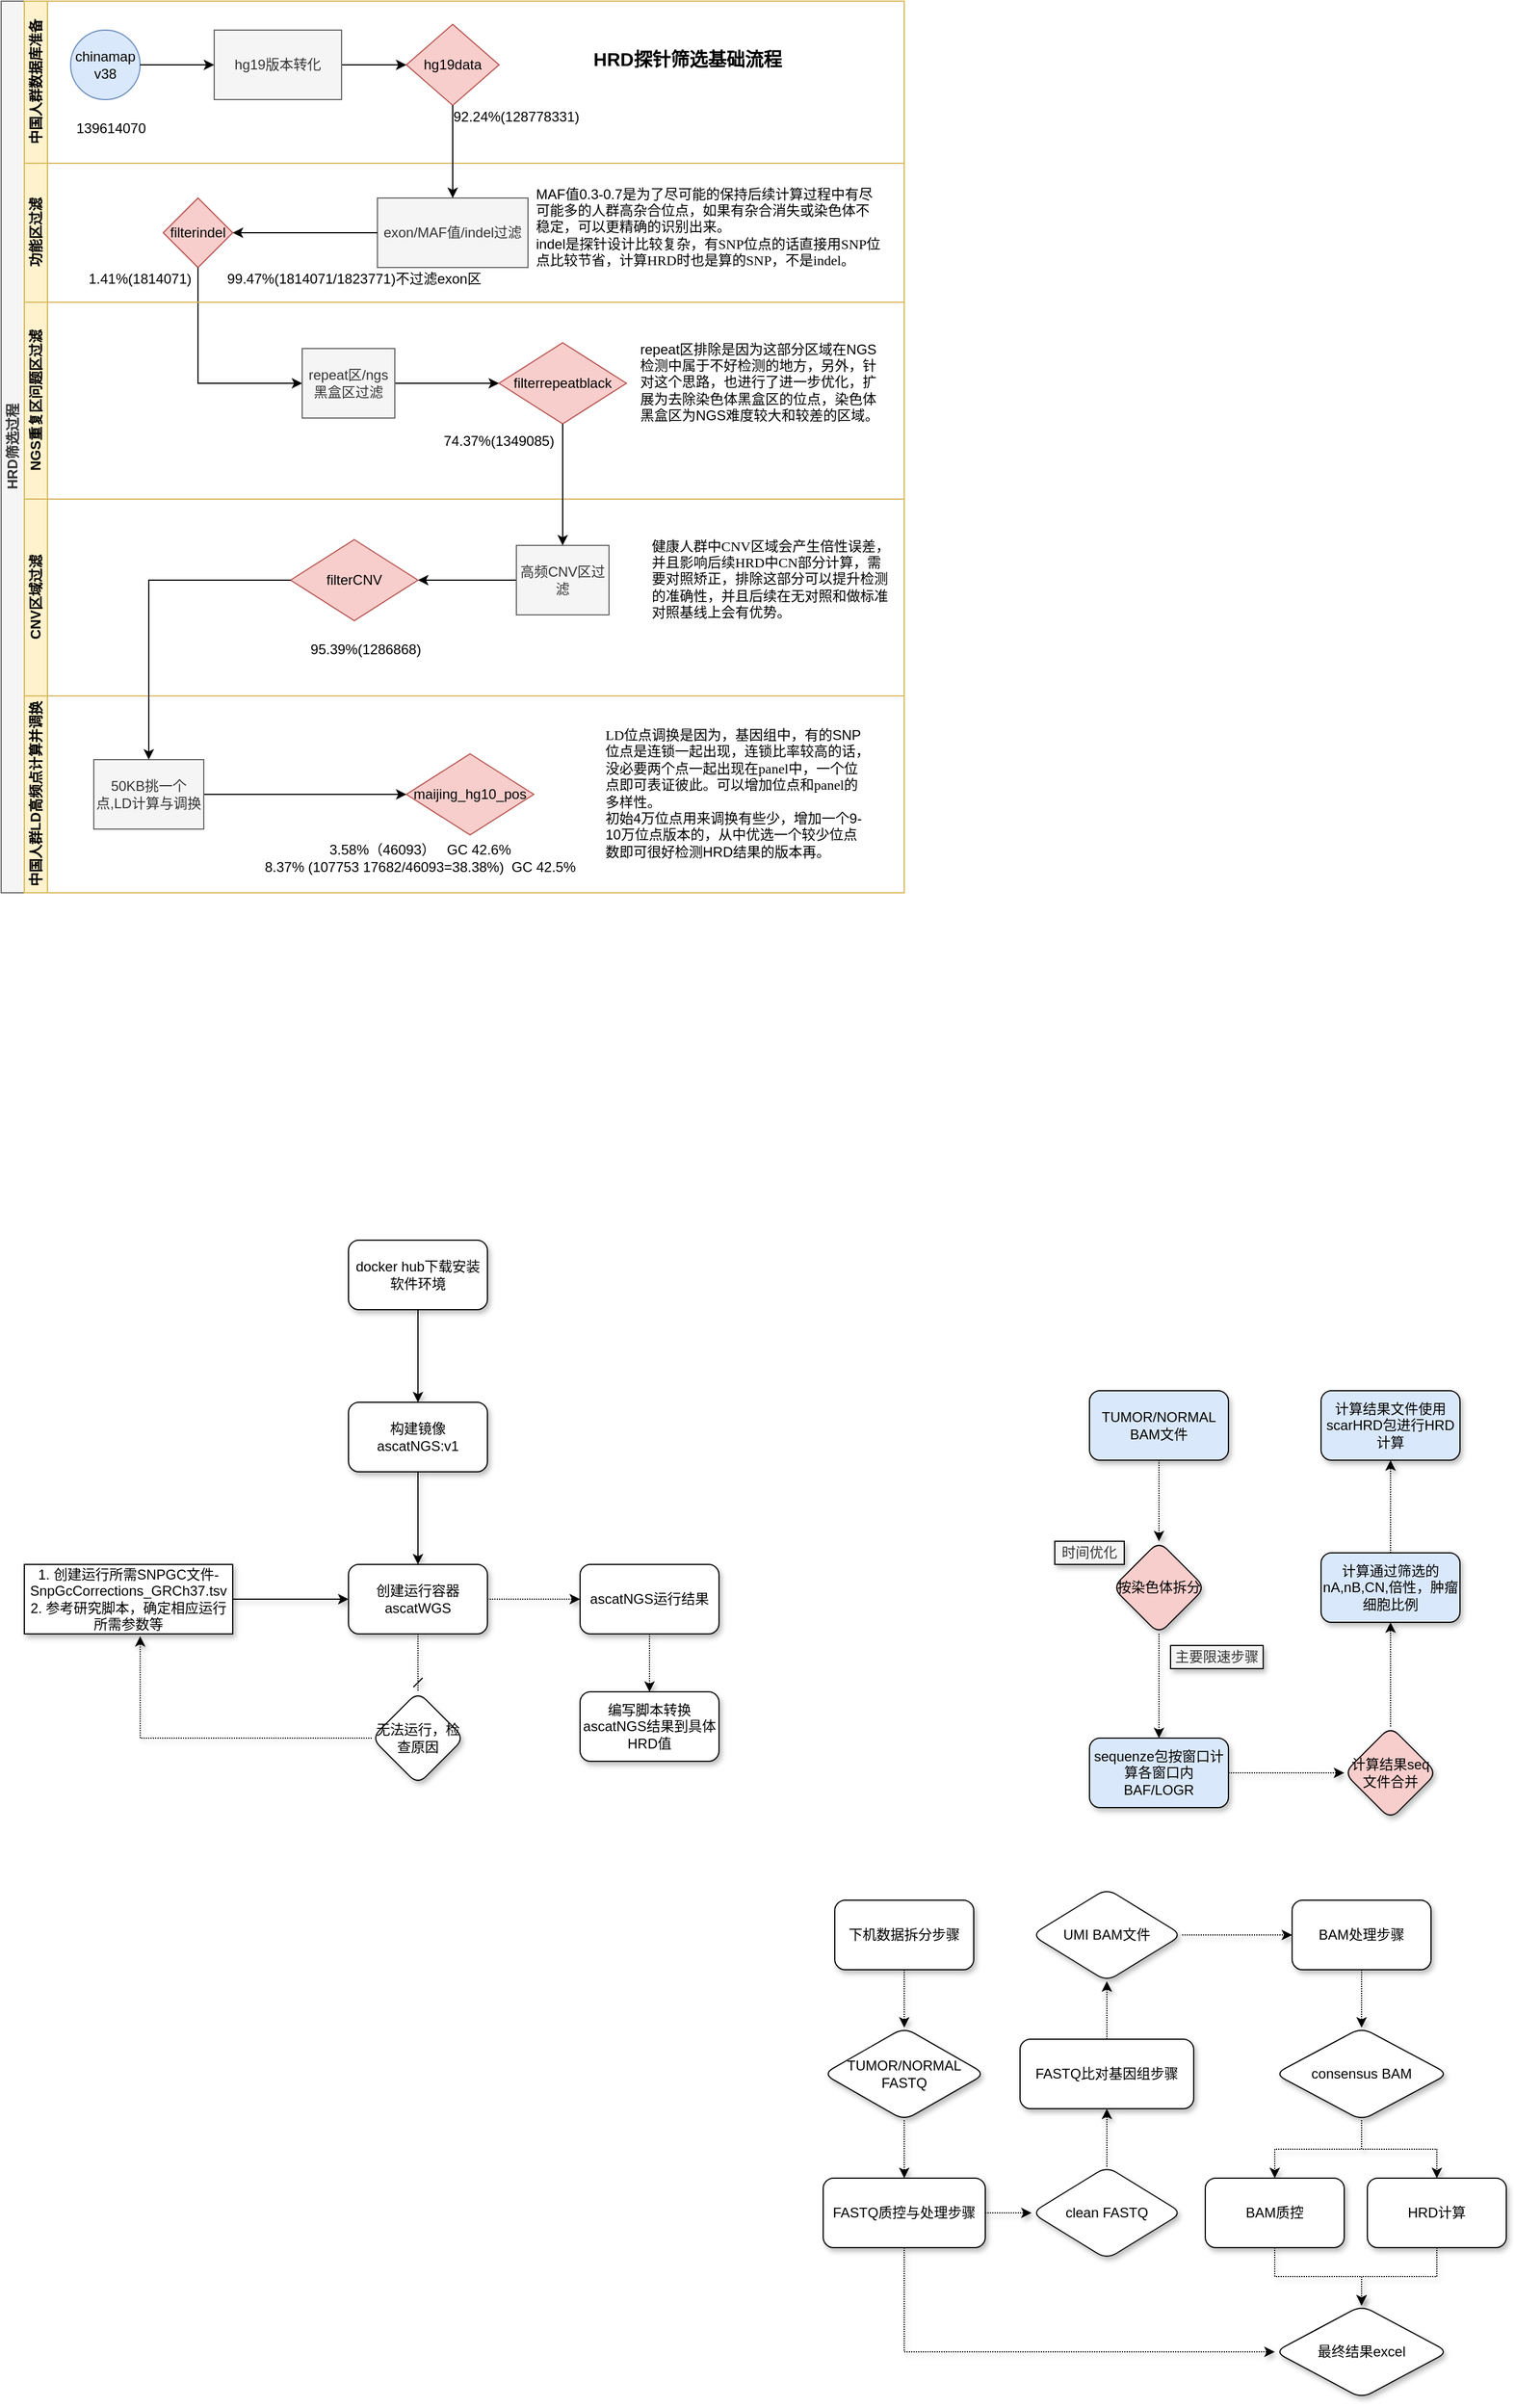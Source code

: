 <mxfile version="14.9.2" type="github">
  <diagram id="prtHgNgQTEPvFCAcTncT" name="Page-1">
    <mxGraphModel dx="942" dy="526" grid="1" gridSize="10" guides="1" tooltips="1" connect="1" arrows="1" fold="1" page="1" pageScale="1" pageWidth="1600" pageHeight="900" math="0" shadow="0">
      <root>
        <mxCell id="0" />
        <mxCell id="1" parent="0" />
        <mxCell id="dNxyNK7c78bLwvsdeMH5-19" value="HRD筛选过程" style="swimlane;html=1;childLayout=stackLayout;resizeParent=1;resizeParentMax=0;horizontal=0;startSize=20;horizontalStack=0;fillColor=#f5f5f5;strokeColor=#666666;fontColor=#333333;" parent="1" vertex="1">
          <mxGeometry x="120" y="120" width="780" height="770" as="geometry">
            <mxRectangle x="120" y="120" width="50" height="40" as="alternateBounds" />
          </mxGeometry>
        </mxCell>
        <mxCell id="dNxyNK7c78bLwvsdeMH5-20" value="中国人群数据库准备" style="swimlane;html=1;startSize=20;horizontal=0;fillColor=#fff2cc;strokeColor=#d6b656;" parent="dNxyNK7c78bLwvsdeMH5-19" vertex="1">
          <mxGeometry x="20" width="760" height="140" as="geometry" />
        </mxCell>
        <mxCell id="dNxyNK7c78bLwvsdeMH5-23" value="chinamap&lt;br&gt;v38" style="ellipse;whiteSpace=wrap;html=1;fillColor=#dae8fc;strokeColor=#6c8ebf;" parent="dNxyNK7c78bLwvsdeMH5-20" vertex="1">
          <mxGeometry x="40" y="25" width="60" height="60" as="geometry" />
        </mxCell>
        <mxCell id="oZ7MGca2h98DrxrfC1Vk-4" value="139614070" style="text;html=1;strokeColor=none;fillColor=none;align=center;verticalAlign=middle;whiteSpace=wrap;rounded=0;" parent="dNxyNK7c78bLwvsdeMH5-20" vertex="1">
          <mxGeometry x="50" y="100" width="50" height="20" as="geometry" />
        </mxCell>
        <mxCell id="oZ7MGca2h98DrxrfC1Vk-3" value="92.24%(128778331)" style="text;html=1;strokeColor=none;fillColor=none;align=center;verticalAlign=middle;whiteSpace=wrap;rounded=0;" parent="dNxyNK7c78bLwvsdeMH5-20" vertex="1">
          <mxGeometry x="360" y="90" width="130" height="20" as="geometry" />
        </mxCell>
        <mxCell id="EEybTYk9H9bPagcmRRxZ-14" value="hg19data" style="rhombus;whiteSpace=wrap;html=1;fontFamily=Helvetica;fontSize=12;align=center;fillColor=#f8cecc;strokeColor=#b85450;" parent="dNxyNK7c78bLwvsdeMH5-20" vertex="1">
          <mxGeometry x="330" y="20" width="80" height="70" as="geometry" />
        </mxCell>
        <mxCell id="EEybTYk9H9bPagcmRRxZ-17" style="edgeStyle=orthogonalEdgeStyle;rounded=0;orthogonalLoop=1;jettySize=auto;html=1;entryX=0;entryY=0.5;entryDx=0;entryDy=0;fontSize=16;" parent="dNxyNK7c78bLwvsdeMH5-20" source="dNxyNK7c78bLwvsdeMH5-24" target="EEybTYk9H9bPagcmRRxZ-14" edge="1">
          <mxGeometry relative="1" as="geometry" />
        </mxCell>
        <mxCell id="dNxyNK7c78bLwvsdeMH5-24" value="hg19版本转化" style="rounded=0;whiteSpace=wrap;html=1;fontFamily=Helvetica;fontSize=12;fontColor=#333333;align=center;fillColor=#f5f5f5;strokeColor=#666666;" parent="dNxyNK7c78bLwvsdeMH5-20" vertex="1">
          <mxGeometry x="164" y="25" width="110" height="60" as="geometry" />
        </mxCell>
        <mxCell id="dNxyNK7c78bLwvsdeMH5-25" value="" style="edgeStyle=orthogonalEdgeStyle;rounded=0;orthogonalLoop=1;jettySize=auto;html=1;" parent="dNxyNK7c78bLwvsdeMH5-20" source="dNxyNK7c78bLwvsdeMH5-23" target="dNxyNK7c78bLwvsdeMH5-24" edge="1">
          <mxGeometry relative="1" as="geometry" />
        </mxCell>
        <mxCell id="dNxyNK7c78bLwvsdeMH5-21" value="功能区过滤" style="swimlane;html=1;startSize=20;horizontal=0;fillColor=#fff2cc;strokeColor=#d6b656;" parent="dNxyNK7c78bLwvsdeMH5-19" vertex="1">
          <mxGeometry x="20" y="140" width="760" height="120" as="geometry" />
        </mxCell>
        <mxCell id="dNxyNK7c78bLwvsdeMH5-26" value="exon/MAF值/indel过滤" style="rounded=0;whiteSpace=wrap;html=1;fontFamily=Helvetica;fontSize=12;fontColor=#333333;align=center;fillColor=#f5f5f5;strokeColor=#666666;" parent="dNxyNK7c78bLwvsdeMH5-21" vertex="1">
          <mxGeometry x="305" y="30" width="130" height="60" as="geometry" />
        </mxCell>
        <mxCell id="oZ7MGca2h98DrxrfC1Vk-5" value="filterindel" style="rhombus;whiteSpace=wrap;html=1;fontFamily=Helvetica;fontSize=12;align=center;fillColor=#f8cecc;strokeColor=#b85450;" parent="dNxyNK7c78bLwvsdeMH5-21" vertex="1">
          <mxGeometry x="120" y="30" width="60" height="60" as="geometry" />
        </mxCell>
        <mxCell id="oZ7MGca2h98DrxrfC1Vk-6" style="edgeStyle=orthogonalEdgeStyle;rounded=0;orthogonalLoop=1;jettySize=auto;html=1;" parent="dNxyNK7c78bLwvsdeMH5-21" source="dNxyNK7c78bLwvsdeMH5-26" target="oZ7MGca2h98DrxrfC1Vk-5" edge="1">
          <mxGeometry relative="1" as="geometry">
            <mxPoint x="210" y="60" as="targetPoint" />
          </mxGeometry>
        </mxCell>
        <mxCell id="oZ7MGca2h98DrxrfC1Vk-9" value="1.41%(1814071)" style="text;html=1;strokeColor=none;fillColor=none;align=center;verticalAlign=middle;whiteSpace=wrap;rounded=0;" parent="dNxyNK7c78bLwvsdeMH5-21" vertex="1">
          <mxGeometry x="50" y="90" width="100" height="20" as="geometry" />
        </mxCell>
        <mxCell id="EEybTYk9H9bPagcmRRxZ-7" value="&lt;font style=&quot;font-size: 12px&quot;&gt;&lt;font style=&quot;font-size: 12px&quot;&gt;MAF值0.3-0.7是为了尽可能的保持后续计算过程中有尽可能多的人群高杂合位点，如果有杂合消失或染色体不稳定，可以更精确的识别出来。&lt;br&gt;&lt;/font&gt;&lt;span&gt;indel是探针设计比较复杂，有&lt;/span&gt;&lt;span lang=&quot;EN-US&quot; style=&quot;font-family: &amp;#34;times new roman&amp;#34; , serif&quot;&gt;SNP&lt;/span&gt;&lt;span&gt;位点的话直接用&lt;/span&gt;&lt;span lang=&quot;EN-US&quot; style=&quot;font-family: &amp;#34;times new roman&amp;#34; , serif&quot;&gt;SNP&lt;/span&gt;&lt;span&gt;位点比较节省，计算&lt;/span&gt;&lt;span lang=&quot;EN-US&quot; style=&quot;font-family: &amp;#34;times new roman&amp;#34; , serif&quot;&gt;HRD&lt;/span&gt;&lt;span&gt;时也是算的&lt;/span&gt;&lt;span lang=&quot;EN-US&quot; style=&quot;font-family: &amp;#34;times new roman&amp;#34; , serif&quot;&gt;SNP&lt;/span&gt;&lt;span&gt;，不是&lt;/span&gt;&lt;span lang=&quot;EN-US&quot; style=&quot;font-family: &amp;#34;times new roman&amp;#34; , serif&quot;&gt;indel&lt;/span&gt;&lt;span&gt;。&lt;/span&gt;&lt;/font&gt;" style="text;html=1;strokeColor=none;fillColor=none;align=left;verticalAlign=middle;whiteSpace=wrap;rounded=0;" parent="dNxyNK7c78bLwvsdeMH5-21" vertex="1">
          <mxGeometry x="440" y="20" width="300" height="70" as="geometry" />
        </mxCell>
        <mxCell id="EEybTYk9H9bPagcmRRxZ-22" value="99.47%(1814071/1823771)不过滤exon区" style="text;html=1;strokeColor=none;fillColor=none;align=center;verticalAlign=middle;whiteSpace=wrap;rounded=0;" parent="dNxyNK7c78bLwvsdeMH5-21" vertex="1">
          <mxGeometry x="160" y="90" width="250" height="20" as="geometry" />
        </mxCell>
        <mxCell id="oZ7MGca2h98DrxrfC1Vk-10" style="edgeStyle=orthogonalEdgeStyle;rounded=0;orthogonalLoop=1;jettySize=auto;html=1;entryX=0;entryY=0.5;entryDx=0;entryDy=0;exitX=0.5;exitY=1;exitDx=0;exitDy=0;" parent="dNxyNK7c78bLwvsdeMH5-19" source="oZ7MGca2h98DrxrfC1Vk-5" target="dNxyNK7c78bLwvsdeMH5-34" edge="1">
          <mxGeometry relative="1" as="geometry" />
        </mxCell>
        <mxCell id="dNxyNK7c78bLwvsdeMH5-22" value="NGS重复区问题区过滤" style="swimlane;html=1;startSize=20;horizontal=0;fillColor=#fff2cc;strokeColor=#d6b656;" parent="dNxyNK7c78bLwvsdeMH5-19" vertex="1">
          <mxGeometry x="20" y="260" width="760" height="170" as="geometry" />
        </mxCell>
        <mxCell id="dNxyNK7c78bLwvsdeMH5-37" value="" style="edgeStyle=orthogonalEdgeStyle;rounded=0;orthogonalLoop=1;jettySize=auto;html=1;endArrow=classic;endFill=1;" parent="dNxyNK7c78bLwvsdeMH5-22" source="dNxyNK7c78bLwvsdeMH5-34" target="dNxyNK7c78bLwvsdeMH5-36" edge="1">
          <mxGeometry relative="1" as="geometry" />
        </mxCell>
        <mxCell id="dNxyNK7c78bLwvsdeMH5-34" value="repeat区/ngs黑盒区过滤" style="rounded=0;whiteSpace=wrap;html=1;fontFamily=Helvetica;fontSize=12;fontColor=#333333;align=center;fillColor=#f5f5f5;strokeColor=#666666;" parent="dNxyNK7c78bLwvsdeMH5-22" vertex="1">
          <mxGeometry x="240" y="40" width="80" height="60" as="geometry" />
        </mxCell>
        <mxCell id="dNxyNK7c78bLwvsdeMH5-36" value="filterrepeatblack" style="rhombus;whiteSpace=wrap;html=1;fontFamily=Helvetica;fontSize=12;align=center;fillColor=#f8cecc;strokeColor=#b85450;" parent="dNxyNK7c78bLwvsdeMH5-22" vertex="1">
          <mxGeometry x="410" y="35" width="110" height="70" as="geometry" />
        </mxCell>
        <mxCell id="oZ7MGca2h98DrxrfC1Vk-8" value="74.37%(1349085)" style="text;html=1;strokeColor=none;fillColor=none;align=center;verticalAlign=middle;whiteSpace=wrap;rounded=0;" parent="dNxyNK7c78bLwvsdeMH5-22" vertex="1">
          <mxGeometry x="340" y="110" width="140" height="20" as="geometry" />
        </mxCell>
        <mxCell id="oZ7MGca2h98DrxrfC1Vk-11" value="CNV区域过滤" style="swimlane;html=1;startSize=20;horizontal=0;fillColor=#fff2cc;strokeColor=#d6b656;" parent="dNxyNK7c78bLwvsdeMH5-19" vertex="1">
          <mxGeometry x="20" y="430" width="760" height="170" as="geometry" />
        </mxCell>
        <mxCell id="oZ7MGca2h98DrxrfC1Vk-19" style="edgeStyle=orthogonalEdgeStyle;rounded=0;orthogonalLoop=1;jettySize=auto;html=1;entryX=1;entryY=0.5;entryDx=0;entryDy=0;" parent="oZ7MGca2h98DrxrfC1Vk-11" source="oZ7MGca2h98DrxrfC1Vk-13" target="oZ7MGca2h98DrxrfC1Vk-14" edge="1">
          <mxGeometry relative="1" as="geometry" />
        </mxCell>
        <mxCell id="oZ7MGca2h98DrxrfC1Vk-13" value="高频CNV区过滤" style="rounded=0;whiteSpace=wrap;html=1;fontFamily=Helvetica;fontSize=12;fontColor=#333333;align=center;fillColor=#f5f5f5;strokeColor=#666666;" parent="oZ7MGca2h98DrxrfC1Vk-11" vertex="1">
          <mxGeometry x="425" y="40" width="80" height="60" as="geometry" />
        </mxCell>
        <mxCell id="oZ7MGca2h98DrxrfC1Vk-14" value="filterCNV" style="rhombus;whiteSpace=wrap;html=1;fontFamily=Helvetica;fontSize=12;align=center;fillColor=#f8cecc;strokeColor=#b85450;" parent="oZ7MGca2h98DrxrfC1Vk-11" vertex="1">
          <mxGeometry x="230" y="35" width="110" height="70" as="geometry" />
        </mxCell>
        <mxCell id="oZ7MGca2h98DrxrfC1Vk-15" value="95.39%(1286868)" style="text;html=1;strokeColor=none;fillColor=none;align=center;verticalAlign=middle;whiteSpace=wrap;rounded=0;" parent="oZ7MGca2h98DrxrfC1Vk-11" vertex="1">
          <mxGeometry x="230" y="120" width="130" height="20" as="geometry" />
        </mxCell>
        <mxCell id="EEybTYk9H9bPagcmRRxZ-12" value="&lt;font style=&quot;font-size: 12px&quot;&gt;&lt;span&gt;健康人群中&lt;/span&gt;&lt;span lang=&quot;EN-US&quot; style=&quot;font-family: &amp;#34;times new roman&amp;#34; , serif&quot;&gt;CNV&lt;/span&gt;&lt;span&gt;区域会产生倍性误差，并且影响后续&lt;/span&gt;&lt;span lang=&quot;EN-US&quot; style=&quot;font-family: &amp;#34;times new roman&amp;#34; , serif&quot;&gt;HRD中CN部分&lt;/span&gt;&lt;span&gt;计算，需要对照矫正，排除这部分可以提升检测的准确性，并且后续在无对照和做标准对照基线上会有优势。&lt;/span&gt;&lt;/font&gt;&lt;br&gt;&lt;p class=&quot;MsoListParagraph&quot; style=&quot;margin-left: 21.0pt ; text-indent: 0cm ; line-height: 150%&quot;&gt;&lt;span lang=&quot;EN-US&quot;&gt;&lt;/span&gt;&lt;/p&gt;" style="text;html=1;strokeColor=none;fillColor=none;align=left;verticalAlign=middle;whiteSpace=wrap;rounded=0;" parent="oZ7MGca2h98DrxrfC1Vk-11" vertex="1">
          <mxGeometry x="540" y="40" width="210" height="70" as="geometry" />
        </mxCell>
        <mxCell id="oZ7MGca2h98DrxrfC1Vk-24" value="中国人群LD高频点计算并调换" style="swimlane;html=1;startSize=20;horizontal=0;fillColor=#fff2cc;strokeColor=#d6b656;" parent="dNxyNK7c78bLwvsdeMH5-19" vertex="1">
          <mxGeometry x="20" y="600" width="760" height="170" as="geometry" />
        </mxCell>
        <mxCell id="oZ7MGca2h98DrxrfC1Vk-27" value="maijing_hg10_pos" style="rhombus;whiteSpace=wrap;html=1;fontFamily=Helvetica;fontSize=12;align=center;fillColor=#f8cecc;strokeColor=#b85450;" parent="oZ7MGca2h98DrxrfC1Vk-24" vertex="1">
          <mxGeometry x="330" y="50" width="110" height="70" as="geometry" />
        </mxCell>
        <mxCell id="EEybTYk9H9bPagcmRRxZ-13" style="edgeStyle=orthogonalEdgeStyle;rounded=0;orthogonalLoop=1;jettySize=auto;html=1;entryX=0;entryY=0.5;entryDx=0;entryDy=0;fontSize=16;" parent="oZ7MGca2h98DrxrfC1Vk-24" source="oZ7MGca2h98DrxrfC1Vk-20" target="oZ7MGca2h98DrxrfC1Vk-27" edge="1">
          <mxGeometry relative="1" as="geometry" />
        </mxCell>
        <mxCell id="oZ7MGca2h98DrxrfC1Vk-20" value="50KB挑一个点,LD计算与调换" style="whiteSpace=wrap;html=1;fillColor=#f5f5f5;strokeColor=#666666;fontColor=#333333;" parent="oZ7MGca2h98DrxrfC1Vk-24" vertex="1">
          <mxGeometry x="60" y="55" width="95" height="60" as="geometry" />
        </mxCell>
        <mxCell id="oZ7MGca2h98DrxrfC1Vk-28" value="3.58%（46093）&amp;nbsp; &amp;nbsp;GC 42.6%&lt;br&gt;8.37% (107753 17682/46093=38.38%)&amp;nbsp; GC 42.5%" style="text;html=1;strokeColor=none;fillColor=none;align=center;verticalAlign=middle;whiteSpace=wrap;rounded=0;" parent="oZ7MGca2h98DrxrfC1Vk-24" vertex="1">
          <mxGeometry x="200" y="130" width="284" height="20" as="geometry" />
        </mxCell>
        <mxCell id="EEybTYk9H9bPagcmRRxZ-21" value="&lt;font style=&quot;font-size: 12px&quot;&gt;&lt;span lang=&quot;EN-US&quot; style=&quot;font-family: &amp;#34;times new roman&amp;#34; , serif&quot;&gt;LD&lt;/span&gt;&lt;span&gt;位点调换是因为，基因组中，有的SNP位点是连锁一起出现，连锁比率较高的话，没必要两个点一起出现在&lt;/span&gt;&lt;span lang=&quot;EN-US&quot; style=&quot;font-family: &amp;#34;times new roman&amp;#34; , serif&quot;&gt;panel&lt;/span&gt;&lt;span&gt;中，一个位点即可表证彼此。可以增加位点和&lt;/span&gt;&lt;span lang=&quot;EN-US&quot; style=&quot;font-family: &amp;#34;times new roman&amp;#34; , serif&quot;&gt;panel&lt;/span&gt;&lt;span&gt;的多样性。&lt;br&gt;&lt;/span&gt;&lt;/font&gt;初始4万位点用来调换有些少，增加一个9-10万位点版本的，从中优选一个较少位点数即可很好检测HRD结果的版本再。&lt;br&gt;&lt;p class=&quot;MsoListParagraph&quot; style=&quot;margin-left: 21.0pt ; text-indent: 0cm ; line-height: 150%&quot;&gt;&lt;span lang=&quot;EN-US&quot;&gt;&lt;/span&gt;&lt;/p&gt;" style="text;html=1;strokeColor=none;fillColor=none;align=left;verticalAlign=middle;whiteSpace=wrap;rounded=0;" parent="oZ7MGca2h98DrxrfC1Vk-24" vertex="1">
          <mxGeometry x="500" y="55" width="230" height="70" as="geometry" />
        </mxCell>
        <mxCell id="oZ7MGca2h98DrxrfC1Vk-18" style="edgeStyle=orthogonalEdgeStyle;rounded=0;orthogonalLoop=1;jettySize=auto;html=1;entryX=0.5;entryY=0;entryDx=0;entryDy=0;" parent="dNxyNK7c78bLwvsdeMH5-19" source="dNxyNK7c78bLwvsdeMH5-36" target="oZ7MGca2h98DrxrfC1Vk-13" edge="1">
          <mxGeometry relative="1" as="geometry" />
        </mxCell>
        <mxCell id="oZ7MGca2h98DrxrfC1Vk-21" value="" style="edgeStyle=orthogonalEdgeStyle;rounded=0;orthogonalLoop=1;jettySize=auto;html=1;" parent="dNxyNK7c78bLwvsdeMH5-19" source="oZ7MGca2h98DrxrfC1Vk-14" target="oZ7MGca2h98DrxrfC1Vk-20" edge="1">
          <mxGeometry relative="1" as="geometry" />
        </mxCell>
        <mxCell id="EEybTYk9H9bPagcmRRxZ-18" style="edgeStyle=orthogonalEdgeStyle;rounded=0;orthogonalLoop=1;jettySize=auto;html=1;exitX=0.5;exitY=1;exitDx=0;exitDy=0;entryX=0.5;entryY=0;entryDx=0;entryDy=0;fontSize=16;" parent="dNxyNK7c78bLwvsdeMH5-19" source="EEybTYk9H9bPagcmRRxZ-14" target="dNxyNK7c78bLwvsdeMH5-26" edge="1">
          <mxGeometry relative="1" as="geometry" />
        </mxCell>
        <mxCell id="EEybTYk9H9bPagcmRRxZ-9" value="HRD探针筛选基础流程" style="text;html=1;strokeColor=none;fillColor=none;align=center;verticalAlign=middle;whiteSpace=wrap;rounded=0;fontSize=16;fontStyle=1" parent="1" vertex="1">
          <mxGeometry x="610" y="160" width="206" height="20" as="geometry" />
        </mxCell>
        <mxCell id="EEybTYk9H9bPagcmRRxZ-11" value="&lt;font style=&quot;font-size: 12px&quot;&gt;repeat区&lt;span style=&quot;text-indent: 0cm&quot;&gt;排除是因为这部分区域在&lt;/span&gt;&lt;span lang=&quot;EN-US&quot; style=&quot;text-indent: 0cm&quot;&gt;NGS&lt;/span&gt;&lt;span style=&quot;text-indent: 0cm&quot;&gt;检测中属于不好检测的地方，另外，针对这个思路，也进行了进一步优化，扩展为去除染色体黑盒区的位点，染色体黑盒区为&lt;/span&gt;&lt;span lang=&quot;EN-US&quot; style=&quot;text-indent: 0cm&quot;&gt;NGS&lt;/span&gt;&lt;span style=&quot;text-indent: 0cm&quot;&gt;难度较大和较差的区域。&lt;/span&gt;&lt;/font&gt;&lt;p class=&quot;MsoListParagraph&quot; style=&quot;margin-left: 21.0pt ; text-indent: 0cm ; line-height: 150%&quot;&gt;&lt;span lang=&quot;EN-US&quot;&gt;&lt;/span&gt;&lt;/p&gt;" style="text;html=1;strokeColor=none;fillColor=none;align=left;verticalAlign=middle;whiteSpace=wrap;rounded=0;" parent="1" vertex="1">
          <mxGeometry x="670" y="420" width="210" height="70" as="geometry" />
        </mxCell>
        <mxCell id="kbRfKmwg6n5tPR5WaEZ9-3" value="" style="edgeStyle=orthogonalEdgeStyle;rounded=0;orthogonalLoop=1;jettySize=auto;html=1;shadow=1;" edge="1" parent="1" source="kbRfKmwg6n5tPR5WaEZ9-1" target="kbRfKmwg6n5tPR5WaEZ9-2">
          <mxGeometry relative="1" as="geometry" />
        </mxCell>
        <mxCell id="kbRfKmwg6n5tPR5WaEZ9-1" value="docker hub下载安装软件环境" style="rounded=1;whiteSpace=wrap;html=1;shadow=1;" vertex="1" parent="1">
          <mxGeometry x="420" y="1190" width="120" height="60" as="geometry" />
        </mxCell>
        <mxCell id="kbRfKmwg6n5tPR5WaEZ9-5" value="" style="edgeStyle=orthogonalEdgeStyle;rounded=0;orthogonalLoop=1;jettySize=auto;html=1;shadow=1;" edge="1" parent="1" source="kbRfKmwg6n5tPR5WaEZ9-2" target="kbRfKmwg6n5tPR5WaEZ9-4">
          <mxGeometry relative="1" as="geometry" />
        </mxCell>
        <mxCell id="kbRfKmwg6n5tPR5WaEZ9-2" value="构建镜像ascatNGS:v1" style="whiteSpace=wrap;html=1;rounded=1;shadow=1;" vertex="1" parent="1">
          <mxGeometry x="420" y="1330" width="120" height="60" as="geometry" />
        </mxCell>
        <mxCell id="kbRfKmwg6n5tPR5WaEZ9-9" value="" style="edgeStyle=orthogonalEdgeStyle;rounded=0;orthogonalLoop=1;jettySize=auto;html=1;dashed=1;dashPattern=1 1;endArrow=dash;endFill=0;shadow=1;" edge="1" parent="1" source="kbRfKmwg6n5tPR5WaEZ9-4" target="kbRfKmwg6n5tPR5WaEZ9-8">
          <mxGeometry relative="1" as="geometry" />
        </mxCell>
        <mxCell id="kbRfKmwg6n5tPR5WaEZ9-13" value="" style="edgeStyle=orthogonalEdgeStyle;rounded=0;orthogonalLoop=1;jettySize=auto;html=1;dashed=1;dashPattern=1 1;endArrow=classic;endFill=1;shadow=1;" edge="1" parent="1" source="kbRfKmwg6n5tPR5WaEZ9-4" target="kbRfKmwg6n5tPR5WaEZ9-12">
          <mxGeometry relative="1" as="geometry" />
        </mxCell>
        <mxCell id="kbRfKmwg6n5tPR5WaEZ9-4" value="创建运行容器&lt;br&gt;ascatWGS" style="whiteSpace=wrap;html=1;rounded=1;shadow=1;" vertex="1" parent="1">
          <mxGeometry x="420" y="1470" width="120" height="60" as="geometry" />
        </mxCell>
        <mxCell id="kbRfKmwg6n5tPR5WaEZ9-7" style="edgeStyle=orthogonalEdgeStyle;rounded=0;orthogonalLoop=1;jettySize=auto;html=1;entryX=0;entryY=0.5;entryDx=0;entryDy=0;shadow=1;" edge="1" parent="1" source="kbRfKmwg6n5tPR5WaEZ9-6" target="kbRfKmwg6n5tPR5WaEZ9-4">
          <mxGeometry relative="1" as="geometry" />
        </mxCell>
        <mxCell id="kbRfKmwg6n5tPR5WaEZ9-6" value="1. 创建运行所需SNPGC文件-SnpGcCorrections_GRCh37.tsv&lt;br&gt;2. 参考研究脚本，确定相应运行所需参数等" style="rounded=0;whiteSpace=wrap;html=1;shadow=1;" vertex="1" parent="1">
          <mxGeometry x="140" y="1470" width="180" height="60" as="geometry" />
        </mxCell>
        <mxCell id="kbRfKmwg6n5tPR5WaEZ9-10" style="edgeStyle=orthogonalEdgeStyle;rounded=0;orthogonalLoop=1;jettySize=auto;html=1;entryX=0.556;entryY=1.033;entryDx=0;entryDy=0;entryPerimeter=0;dashed=1;dashPattern=1 1;endArrow=classic;endFill=1;shadow=1;" edge="1" parent="1" source="kbRfKmwg6n5tPR5WaEZ9-8" target="kbRfKmwg6n5tPR5WaEZ9-6">
          <mxGeometry relative="1" as="geometry" />
        </mxCell>
        <mxCell id="kbRfKmwg6n5tPR5WaEZ9-8" value="无法运行，检查原因" style="rhombus;whiteSpace=wrap;html=1;rounded=1;shadow=1;" vertex="1" parent="1">
          <mxGeometry x="440" y="1580" width="80" height="80" as="geometry" />
        </mxCell>
        <mxCell id="kbRfKmwg6n5tPR5WaEZ9-15" value="" style="edgeStyle=orthogonalEdgeStyle;rounded=0;orthogonalLoop=1;jettySize=auto;html=1;dashed=1;dashPattern=1 1;endArrow=classic;endFill=1;shadow=1;" edge="1" parent="1" source="kbRfKmwg6n5tPR5WaEZ9-12" target="kbRfKmwg6n5tPR5WaEZ9-14">
          <mxGeometry relative="1" as="geometry" />
        </mxCell>
        <mxCell id="kbRfKmwg6n5tPR5WaEZ9-12" value="ascatNGS运行结果" style="whiteSpace=wrap;html=1;rounded=1;shadow=1;" vertex="1" parent="1">
          <mxGeometry x="620" y="1470" width="120" height="60" as="geometry" />
        </mxCell>
        <mxCell id="kbRfKmwg6n5tPR5WaEZ9-14" value="编写脚本转换ascatNGS结果到具体HRD值" style="whiteSpace=wrap;html=1;rounded=1;shadow=1;" vertex="1" parent="1">
          <mxGeometry x="620" y="1580" width="120" height="60" as="geometry" />
        </mxCell>
        <mxCell id="kbRfKmwg6n5tPR5WaEZ9-18" value="" style="edgeStyle=orthogonalEdgeStyle;rounded=0;orthogonalLoop=1;jettySize=auto;html=1;dashed=1;dashPattern=1 1;endArrow=classic;endFill=1;shadow=1;" edge="1" parent="1" source="kbRfKmwg6n5tPR5WaEZ9-16" target="kbRfKmwg6n5tPR5WaEZ9-17">
          <mxGeometry relative="1" as="geometry" />
        </mxCell>
        <mxCell id="kbRfKmwg6n5tPR5WaEZ9-16" value="TUMOR/NORMAL BAM文件" style="rounded=1;whiteSpace=wrap;html=1;fillColor=#dae8fc;shadow=1;" vertex="1" parent="1">
          <mxGeometry x="1060" y="1320" width="120" height="60" as="geometry" />
        </mxCell>
        <mxCell id="kbRfKmwg6n5tPR5WaEZ9-20" value="" style="edgeStyle=orthogonalEdgeStyle;rounded=0;orthogonalLoop=1;jettySize=auto;html=1;dashed=1;dashPattern=1 1;endArrow=classic;endFill=1;shadow=1;" edge="1" parent="1" source="kbRfKmwg6n5tPR5WaEZ9-17" target="kbRfKmwg6n5tPR5WaEZ9-19">
          <mxGeometry relative="1" as="geometry" />
        </mxCell>
        <mxCell id="kbRfKmwg6n5tPR5WaEZ9-17" value="按染色体拆分" style="rhombus;whiteSpace=wrap;html=1;rounded=1;fillColor=#f8cecc;shadow=1;" vertex="1" parent="1">
          <mxGeometry x="1080" y="1450" width="80" height="80" as="geometry" />
        </mxCell>
        <mxCell id="kbRfKmwg6n5tPR5WaEZ9-22" value="" style="edgeStyle=orthogonalEdgeStyle;rounded=0;orthogonalLoop=1;jettySize=auto;html=1;dashed=1;dashPattern=1 1;endArrow=classic;endFill=1;shadow=1;" edge="1" parent="1" source="kbRfKmwg6n5tPR5WaEZ9-19" target="kbRfKmwg6n5tPR5WaEZ9-21">
          <mxGeometry relative="1" as="geometry" />
        </mxCell>
        <mxCell id="kbRfKmwg6n5tPR5WaEZ9-19" value="sequenze包按窗口计算各窗口内BAF/LOGR" style="whiteSpace=wrap;html=1;rounded=1;fillColor=#dae8fc;shadow=1;" vertex="1" parent="1">
          <mxGeometry x="1060" y="1620" width="120" height="60" as="geometry" />
        </mxCell>
        <mxCell id="kbRfKmwg6n5tPR5WaEZ9-24" value="" style="edgeStyle=orthogonalEdgeStyle;rounded=0;orthogonalLoop=1;jettySize=auto;html=1;dashed=1;dashPattern=1 1;endArrow=classic;endFill=1;shadow=1;" edge="1" parent="1" source="kbRfKmwg6n5tPR5WaEZ9-21" target="kbRfKmwg6n5tPR5WaEZ9-23">
          <mxGeometry relative="1" as="geometry" />
        </mxCell>
        <mxCell id="kbRfKmwg6n5tPR5WaEZ9-21" value="计算结果seq文件合并" style="rhombus;whiteSpace=wrap;html=1;rounded=1;fillColor=#f8cecc;shadow=1;" vertex="1" parent="1">
          <mxGeometry x="1280" y="1610" width="80" height="80" as="geometry" />
        </mxCell>
        <mxCell id="kbRfKmwg6n5tPR5WaEZ9-26" value="" style="edgeStyle=orthogonalEdgeStyle;rounded=0;orthogonalLoop=1;jettySize=auto;html=1;dashed=1;dashPattern=1 1;endArrow=classic;endFill=1;shadow=1;" edge="1" parent="1" source="kbRfKmwg6n5tPR5WaEZ9-23" target="kbRfKmwg6n5tPR5WaEZ9-25">
          <mxGeometry relative="1" as="geometry" />
        </mxCell>
        <mxCell id="kbRfKmwg6n5tPR5WaEZ9-23" value="计算通过筛选的nA,nB,CN,倍性，肿瘤细胞比例" style="whiteSpace=wrap;html=1;rounded=1;fillColor=#dae8fc;shadow=1;" vertex="1" parent="1">
          <mxGeometry x="1260" y="1460" width="120" height="60" as="geometry" />
        </mxCell>
        <mxCell id="kbRfKmwg6n5tPR5WaEZ9-25" value="计算结果文件使用scarHRD包进行HRD计算" style="whiteSpace=wrap;html=1;rounded=1;fillColor=#dae8fc;shadow=1;" vertex="1" parent="1">
          <mxGeometry x="1260" y="1320" width="120" height="60" as="geometry" />
        </mxCell>
        <mxCell id="kbRfKmwg6n5tPR5WaEZ9-27" value="时间优化" style="text;html=1;fillColor=#f5f5f5;align=center;verticalAlign=middle;whiteSpace=wrap;rounded=0;fontColor=#333333;strokeColor=#000000;shadow=1;" vertex="1" parent="1">
          <mxGeometry x="1030" y="1450" width="60" height="20" as="geometry" />
        </mxCell>
        <mxCell id="kbRfKmwg6n5tPR5WaEZ9-28" value="主要限速步骤" style="text;html=1;fillColor=#f5f5f5;align=center;verticalAlign=middle;whiteSpace=wrap;rounded=0;fontColor=#333333;strokeColor=#000000;shadow=1;" vertex="1" parent="1">
          <mxGeometry x="1130" y="1540" width="80" height="20" as="geometry" />
        </mxCell>
        <mxCell id="kbRfKmwg6n5tPR5WaEZ9-31" value="" style="edgeStyle=orthogonalEdgeStyle;rounded=0;orthogonalLoop=1;jettySize=auto;html=1;dashed=1;dashPattern=1 1;endArrow=classic;endFill=1;shadow=1;sketch=0;" edge="1" parent="1" source="kbRfKmwg6n5tPR5WaEZ9-29" target="kbRfKmwg6n5tPR5WaEZ9-30">
          <mxGeometry relative="1" as="geometry" />
        </mxCell>
        <mxCell id="kbRfKmwg6n5tPR5WaEZ9-29" value="下机数据拆分步骤" style="rounded=1;whiteSpace=wrap;html=1;shadow=1;sketch=0;" vertex="1" parent="1">
          <mxGeometry x="840" y="1760" width="120" height="60" as="geometry" />
        </mxCell>
        <mxCell id="kbRfKmwg6n5tPR5WaEZ9-33" value="" style="edgeStyle=orthogonalEdgeStyle;rounded=0;orthogonalLoop=1;jettySize=auto;html=1;dashed=1;dashPattern=1 1;endArrow=classic;endFill=1;strokeColor=#000000;shadow=1;sketch=0;" edge="1" parent="1" source="kbRfKmwg6n5tPR5WaEZ9-30" target="kbRfKmwg6n5tPR5WaEZ9-32">
          <mxGeometry relative="1" as="geometry" />
        </mxCell>
        <mxCell id="kbRfKmwg6n5tPR5WaEZ9-30" value="TUMOR/NORMAL FASTQ" style="rhombus;whiteSpace=wrap;html=1;rounded=1;gradientColor=#ffffff;shadow=1;sketch=0;" vertex="1" parent="1">
          <mxGeometry x="830" y="1870" width="140" height="80" as="geometry" />
        </mxCell>
        <mxCell id="kbRfKmwg6n5tPR5WaEZ9-35" value="" style="edgeStyle=orthogonalEdgeStyle;rounded=0;orthogonalLoop=1;jettySize=auto;html=1;dashed=1;dashPattern=1 1;endArrow=classic;endFill=1;strokeColor=#000000;shadow=1;sketch=0;" edge="1" parent="1" source="kbRfKmwg6n5tPR5WaEZ9-32" target="kbRfKmwg6n5tPR5WaEZ9-34">
          <mxGeometry relative="1" as="geometry" />
        </mxCell>
        <mxCell id="kbRfKmwg6n5tPR5WaEZ9-52" style="edgeStyle=orthogonalEdgeStyle;rounded=0;sketch=0;orthogonalLoop=1;jettySize=auto;html=1;entryX=0;entryY=0.5;entryDx=0;entryDy=0;shadow=1;dashed=1;dashPattern=1 1;endArrow=classic;endFill=1;strokeColor=#000000;" edge="1" parent="1" source="kbRfKmwg6n5tPR5WaEZ9-32" target="kbRfKmwg6n5tPR5WaEZ9-49">
          <mxGeometry relative="1" as="geometry">
            <Array as="points">
              <mxPoint x="900" y="2150" />
            </Array>
          </mxGeometry>
        </mxCell>
        <mxCell id="kbRfKmwg6n5tPR5WaEZ9-32" value="FASTQ质控与处理步骤" style="whiteSpace=wrap;html=1;rounded=1;gradientColor=#ffffff;shadow=1;sketch=0;" vertex="1" parent="1">
          <mxGeometry x="830" y="2000" width="140" height="60" as="geometry" />
        </mxCell>
        <mxCell id="kbRfKmwg6n5tPR5WaEZ9-37" value="" style="edgeStyle=orthogonalEdgeStyle;rounded=0;orthogonalLoop=1;jettySize=auto;html=1;dashed=1;dashPattern=1 1;endArrow=classic;endFill=1;strokeColor=#000000;shadow=1;sketch=0;" edge="1" parent="1" source="kbRfKmwg6n5tPR5WaEZ9-34" target="kbRfKmwg6n5tPR5WaEZ9-36">
          <mxGeometry relative="1" as="geometry" />
        </mxCell>
        <mxCell id="kbRfKmwg6n5tPR5WaEZ9-34" value="clean FASTQ" style="rhombus;whiteSpace=wrap;html=1;rounded=1;gradientColor=#ffffff;shadow=1;sketch=0;" vertex="1" parent="1">
          <mxGeometry x="1010" y="1990" width="130" height="80" as="geometry" />
        </mxCell>
        <mxCell id="kbRfKmwg6n5tPR5WaEZ9-39" value="" style="edgeStyle=orthogonalEdgeStyle;rounded=0;orthogonalLoop=1;jettySize=auto;html=1;dashed=1;dashPattern=1 1;endArrow=classic;endFill=1;strokeColor=#000000;shadow=1;sketch=0;" edge="1" parent="1" source="kbRfKmwg6n5tPR5WaEZ9-36" target="kbRfKmwg6n5tPR5WaEZ9-38">
          <mxGeometry relative="1" as="geometry" />
        </mxCell>
        <mxCell id="kbRfKmwg6n5tPR5WaEZ9-36" value="FASTQ比对基因组步骤" style="whiteSpace=wrap;html=1;rounded=1;gradientColor=#ffffff;shadow=1;sketch=0;" vertex="1" parent="1">
          <mxGeometry x="1000" y="1880" width="150" height="60" as="geometry" />
        </mxCell>
        <mxCell id="kbRfKmwg6n5tPR5WaEZ9-41" value="" style="edgeStyle=orthogonalEdgeStyle;rounded=0;orthogonalLoop=1;jettySize=auto;html=1;dashed=1;dashPattern=1 1;endArrow=classic;endFill=1;strokeColor=#000000;shadow=1;sketch=0;" edge="1" parent="1" source="kbRfKmwg6n5tPR5WaEZ9-38" target="kbRfKmwg6n5tPR5WaEZ9-40">
          <mxGeometry relative="1" as="geometry" />
        </mxCell>
        <mxCell id="kbRfKmwg6n5tPR5WaEZ9-38" value="UMI BAM文件" style="rhombus;whiteSpace=wrap;html=1;rounded=1;gradientColor=#ffffff;shadow=1;sketch=0;" vertex="1" parent="1">
          <mxGeometry x="1010" y="1750" width="130" height="80" as="geometry" />
        </mxCell>
        <mxCell id="kbRfKmwg6n5tPR5WaEZ9-43" value="" style="edgeStyle=orthogonalEdgeStyle;rounded=0;orthogonalLoop=1;jettySize=auto;html=1;dashed=1;dashPattern=1 1;endArrow=classic;endFill=1;strokeColor=#000000;shadow=1;sketch=0;" edge="1" parent="1" source="kbRfKmwg6n5tPR5WaEZ9-40" target="kbRfKmwg6n5tPR5WaEZ9-42">
          <mxGeometry relative="1" as="geometry" />
        </mxCell>
        <mxCell id="kbRfKmwg6n5tPR5WaEZ9-40" value="BAM处理步骤" style="whiteSpace=wrap;html=1;rounded=1;gradientColor=#ffffff;shadow=1;sketch=0;" vertex="1" parent="1">
          <mxGeometry x="1235" y="1760" width="120" height="60" as="geometry" />
        </mxCell>
        <mxCell id="kbRfKmwg6n5tPR5WaEZ9-45" value="" style="edgeStyle=orthogonalEdgeStyle;rounded=0;orthogonalLoop=1;jettySize=auto;html=1;dashed=1;dashPattern=1 1;endArrow=classic;endFill=1;strokeColor=#000000;shadow=1;sketch=0;" edge="1" parent="1" source="kbRfKmwg6n5tPR5WaEZ9-42" target="kbRfKmwg6n5tPR5WaEZ9-44">
          <mxGeometry relative="1" as="geometry" />
        </mxCell>
        <mxCell id="kbRfKmwg6n5tPR5WaEZ9-48" style="edgeStyle=orthogonalEdgeStyle;rounded=0;orthogonalLoop=1;jettySize=auto;html=1;entryX=0.5;entryY=0;entryDx=0;entryDy=0;dashed=1;dashPattern=1 1;endArrow=classic;endFill=1;strokeColor=#000000;shadow=1;sketch=0;" edge="1" parent="1" source="kbRfKmwg6n5tPR5WaEZ9-42" target="kbRfKmwg6n5tPR5WaEZ9-47">
          <mxGeometry relative="1" as="geometry" />
        </mxCell>
        <mxCell id="kbRfKmwg6n5tPR5WaEZ9-42" value="consensus BAM" style="rhombus;whiteSpace=wrap;html=1;rounded=1;gradientColor=#ffffff;shadow=1;sketch=0;" vertex="1" parent="1">
          <mxGeometry x="1220" y="1870" width="150" height="80" as="geometry" />
        </mxCell>
        <mxCell id="kbRfKmwg6n5tPR5WaEZ9-50" value="" style="edgeStyle=orthogonalEdgeStyle;rounded=0;sketch=0;orthogonalLoop=1;jettySize=auto;html=1;shadow=1;dashed=1;dashPattern=1 1;endArrow=classic;endFill=1;strokeColor=#000000;" edge="1" parent="1" source="kbRfKmwg6n5tPR5WaEZ9-44" target="kbRfKmwg6n5tPR5WaEZ9-49">
          <mxGeometry relative="1" as="geometry" />
        </mxCell>
        <mxCell id="kbRfKmwg6n5tPR5WaEZ9-44" value="BAM质控" style="whiteSpace=wrap;html=1;rounded=1;gradientColor=#ffffff;shadow=1;sketch=0;" vertex="1" parent="1">
          <mxGeometry x="1160" y="2000" width="120" height="60" as="geometry" />
        </mxCell>
        <mxCell id="kbRfKmwg6n5tPR5WaEZ9-51" value="" style="edgeStyle=orthogonalEdgeStyle;rounded=0;sketch=0;orthogonalLoop=1;jettySize=auto;html=1;shadow=1;dashed=1;dashPattern=1 1;endArrow=classic;endFill=1;strokeColor=#000000;" edge="1" parent="1" source="kbRfKmwg6n5tPR5WaEZ9-47" target="kbRfKmwg6n5tPR5WaEZ9-49">
          <mxGeometry relative="1" as="geometry" />
        </mxCell>
        <mxCell id="kbRfKmwg6n5tPR5WaEZ9-47" value="HRD计算" style="whiteSpace=wrap;html=1;rounded=1;gradientColor=#ffffff;shadow=1;sketch=0;" vertex="1" parent="1">
          <mxGeometry x="1300" y="2000" width="120" height="60" as="geometry" />
        </mxCell>
        <mxCell id="kbRfKmwg6n5tPR5WaEZ9-49" value="最终结果excel" style="rhombus;whiteSpace=wrap;html=1;rounded=1;gradientColor=#ffffff;shadow=1;sketch=0;" vertex="1" parent="1">
          <mxGeometry x="1220" y="2110" width="150" height="80" as="geometry" />
        </mxCell>
      </root>
    </mxGraphModel>
  </diagram>
</mxfile>
